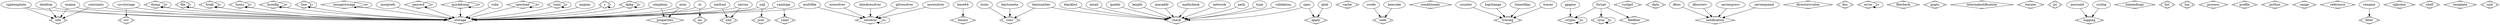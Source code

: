 strict digraph G {
	splines = true;
	storage [shape=Mdiamond];
	augeas -> storage;
	binary [shape=Mdiamond];
	base64 -> binary;
	check [shape=Mdiamond];
	blacklist -> check;
	resolver [shape=Mdiamond];
	blockresolver -> resolver;
	storage [shape=Mdiamond];
	c -> storage;
	c [shape=Mdiamond];
	c -> c;
	cache [shape=Mdiamond];
	code [shape=Mdiamond];
	ccode -> code;
	conditionals [shape=Mdiamond];
	storage [shape=Mdiamond];
	constants -> storage;
	info [shape=Mdiamond];
	constants -> info;
	tracing [shape=Mdiamond];
	counter -> tracing;
	storage [shape=Mdiamond];
	cpptemplate -> storage;
	info [shape=Mdiamond];
	cpptemplate -> info;
	crypto [shape=Mdiamond];
	crypto -> crypto;
	storage [shape=Mdiamond];
	csvstorage -> storage;
	csv [shape=Mdiamond];
	csvstorage -> csv;
	curlget [shape=Mdiamond];
	date [shape=Mdiamond];
	notification [shape=Mdiamond];
	dbus -> notification;
	notification [shape=Mdiamond];
	dbusrecv -> notification;
	storage [shape=Mdiamond];
	desktop -> storage;
	info [shape=Mdiamond];
	desktop -> info;
	directoryvalue [shape=Mdiamond];
	doc [shape=Mdiamond];
	storage [shape=Mdiamond];
	dpkg -> storage;
	dpkg [shape=Mdiamond];
	dpkg -> dpkg;
	storage [shape=Mdiamond];
	dump -> storage;
	dump [shape=Mdiamond];
	dump -> dump;
	check [shape=Mdiamond];
	email -> check;
	error [shape=Mdiamond];
	error -> error;
	sync [shape=Mdiamond];
	fcrypt -> sync;
	filefilter [shape=Mdiamond];
	fcrypt -> filefilter;
	crypto [shape=Mdiamond];
	fcrypt -> crypto;
	storage [shape=Mdiamond];
	file -> storage;
	file [shape=Mdiamond];
	file -> file;
	filecheck [shape=Mdiamond];
	storage [shape=Mdiamond];
	fstab -> storage;
	fstab [shape=Mdiamond];
	fstab -> fstab;
	resolver [shape=Mdiamond];
	gitresolver -> resolver;
	apply [shape=Mdiamond];
	glob -> apply;
	gopts [shape=Mdiamond];
	crypto [shape=Mdiamond];
	gpgme -> crypto;
	code [shape=Mdiamond];
	hexcode -> code;
	conv [shape=Mdiamond];
	hexnumber -> conv;
	check [shape=Mdiamond];
	hexnumber -> check;
	storage [shape=Mdiamond];
	hosts -> storage;
	hosts [shape=Mdiamond];
	hosts -> hosts;
	conv [shape=Mdiamond];
	iconv -> conv;
	internalnotification [shape=Mdiamond];
	check [shape=Mdiamond];
	ipaddr -> check;
	iterate [shape=Mdiamond];
	jni [shape=Mdiamond];
	logging [shape=Mdiamond];
	journald -> logging;
	storage [shape=Mdiamond];
	kconfig -> storage;
	kconfig [shape=Mdiamond];
	kconfig -> kconfig;
	conv [shape=Mdiamond];
	keytometa -> conv;
	check [shape=Mdiamond];
	length -> check;
	storage [shape=Mdiamond];
	line -> storage;
	line [shape=Mdiamond];
	line -> line;
	lineendings [shape=Mdiamond];
	list [shape=Mdiamond];
	tracing [shape=Mdiamond];
	logchange -> tracing;
	lua [shape=Mdiamond];
	check [shape=Mdiamond];
	macaddr -> check;
	check [shape=Mdiamond];
	mathcheck -> check;
	storage [shape=Mdiamond];
	mini -> storage;
	properties [shape=Mdiamond];
	mini -> properties;
	storage [shape=Mdiamond];
	mmapstorage -> storage;
	mmapstorage [shape=Mdiamond];
	mmapstorage -> mmapstorage;
	storage [shape=Mdiamond];
	mozprefs -> storage;
	resolver [shape=Mdiamond];
	multifile -> resolver;
	storage [shape=Mdiamond];
	multifile -> storage;
	check [shape=Mdiamond];
	network -> check;
	storage [shape=Mdiamond];
	ni -> storage;
	ini [shape=Mdiamond];
	ni -> ini;
	resolver [shape=Mdiamond];
	noresolver -> resolver;
	storage [shape=Mdiamond];
	passwd -> storage;
	passwd [shape=Mdiamond];
	passwd -> passwd;
	check [shape=Mdiamond];
	path -> check;
	process [shape=Mdiamond];
	profile [shape=Mdiamond];
	python [shape=Mdiamond];
	storage [shape=Mdiamond];
	quickdump -> storage;
	quickdump [shape=Mdiamond];
	quickdump -> quickdump;
	range [shape=Mdiamond];
	reference [shape=Mdiamond];
	filter [shape=Mdiamond];
	rename -> filter;
	resolver [shape=Mdiamond];
	resolver -> resolver;
	rgbcolor [shape=Mdiamond];
	storage [shape=Mdiamond];
	ruby -> storage;
	shell [shape=Mdiamond];
	storage [shape=Mdiamond];
	simpleini -> storage;
	properties [shape=Mdiamond];
	simpleini -> properties;
	check [shape=Mdiamond];
	spec -> check;
	apply [shape=Mdiamond];
	spec -> apply;
	storage [shape=Mdiamond];
	specload -> storage;
	specload [shape=Mdiamond];
	specload -> specload;
	sync [shape=Mdiamond];
	sync -> sync;
	logging [shape=Mdiamond];
	syslog -> logging;
	template [shape=Mdiamond];
	tracing [shape=Mdiamond];
	timeofday -> tracing;
	storage [shape=Mdiamond];
	toml -> storage;
	toml [shape=Mdiamond];
	toml -> toml;
	tracing [shape=Mdiamond];
	tracer -> tracing;
	check [shape=Mdiamond];
	type -> check;
	storage [shape=Mdiamond];
	uname -> storage;
	info [shape=Mdiamond];
	uname -> info;
	unit [shape=Mdiamond];
	check [shape=Mdiamond];
	validation -> check;
	resolver [shape=Mdiamond];
	wresolver -> resolver;
	storage [shape=Mdiamond];
	xerces -> storage;
	xml [shape=Mdiamond];
	xerces -> xml;
	storage [shape=Mdiamond];
	xmltool -> storage;
	xml [shape=Mdiamond];
	xmltool -> xml;
	storage [shape=Mdiamond];
	yajl -> storage;
	json [shape=Mdiamond];
	yajl -> json;
	storage [shape=Mdiamond];
	yamlcpp -> storage;
	yaml [shape=Mdiamond];
	yamlcpp -> yaml;
	notification [shape=Mdiamond];
	zeromqrecv -> notification;
	notification [shape=Mdiamond];
	zeromqsend -> notification;
}

